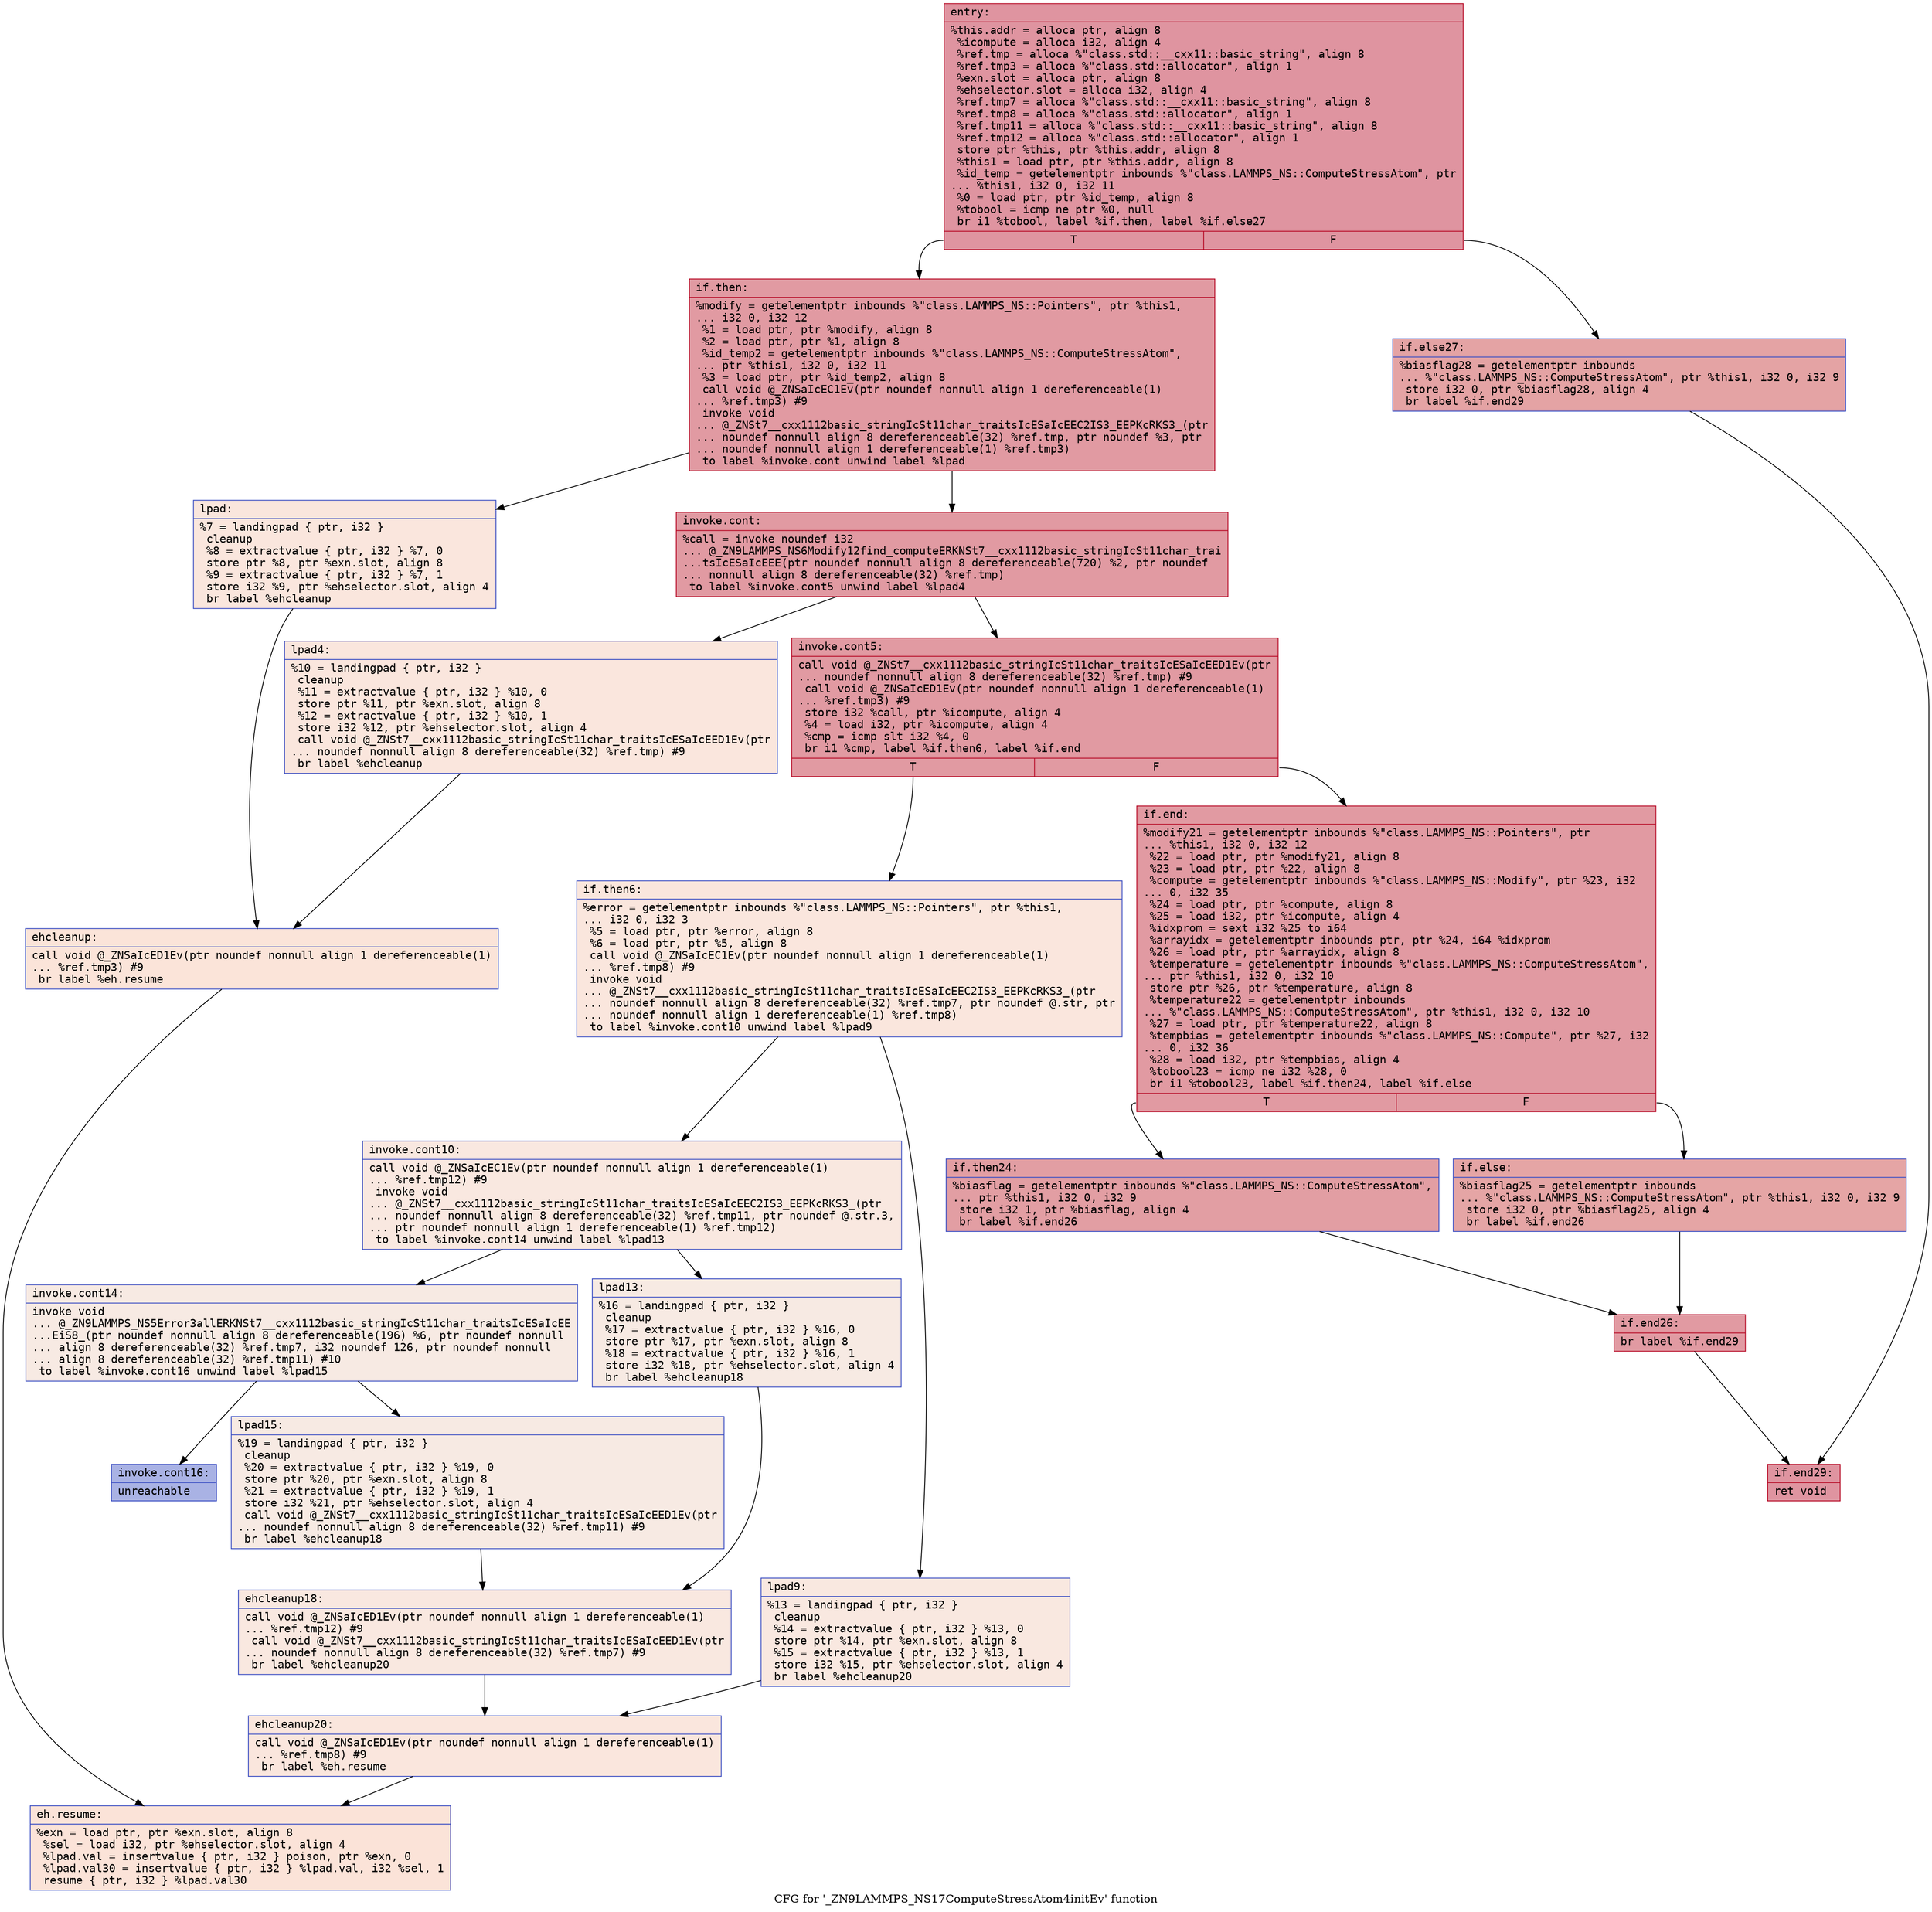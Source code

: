 digraph "CFG for '_ZN9LAMMPS_NS17ComputeStressAtom4initEv' function" {
	label="CFG for '_ZN9LAMMPS_NS17ComputeStressAtom4initEv' function";

	Node0x5632c9f6da80 [shape=record,color="#b70d28ff", style=filled, fillcolor="#b70d2870" fontname="Courier",label="{entry:\l|  %this.addr = alloca ptr, align 8\l  %icompute = alloca i32, align 4\l  %ref.tmp = alloca %\"class.std::__cxx11::basic_string\", align 8\l  %ref.tmp3 = alloca %\"class.std::allocator\", align 1\l  %exn.slot = alloca ptr, align 8\l  %ehselector.slot = alloca i32, align 4\l  %ref.tmp7 = alloca %\"class.std::__cxx11::basic_string\", align 8\l  %ref.tmp8 = alloca %\"class.std::allocator\", align 1\l  %ref.tmp11 = alloca %\"class.std::__cxx11::basic_string\", align 8\l  %ref.tmp12 = alloca %\"class.std::allocator\", align 1\l  store ptr %this, ptr %this.addr, align 8\l  %this1 = load ptr, ptr %this.addr, align 8\l  %id_temp = getelementptr inbounds %\"class.LAMMPS_NS::ComputeStressAtom\", ptr\l... %this1, i32 0, i32 11\l  %0 = load ptr, ptr %id_temp, align 8\l  %tobool = icmp ne ptr %0, null\l  br i1 %tobool, label %if.then, label %if.else27\l|{<s0>T|<s1>F}}"];
	Node0x5632c9f6da80:s0 -> Node0x5632c9f6e510[tooltip="entry -> if.then\nProbability 62.50%" ];
	Node0x5632c9f6da80:s1 -> Node0x5632c9f6e580[tooltip="entry -> if.else27\nProbability 37.50%" ];
	Node0x5632c9f6e510 [shape=record,color="#b70d28ff", style=filled, fillcolor="#bb1b2c70" fontname="Courier",label="{if.then:\l|  %modify = getelementptr inbounds %\"class.LAMMPS_NS::Pointers\", ptr %this1,\l... i32 0, i32 12\l  %1 = load ptr, ptr %modify, align 8\l  %2 = load ptr, ptr %1, align 8\l  %id_temp2 = getelementptr inbounds %\"class.LAMMPS_NS::ComputeStressAtom\",\l... ptr %this1, i32 0, i32 11\l  %3 = load ptr, ptr %id_temp2, align 8\l  call void @_ZNSaIcEC1Ev(ptr noundef nonnull align 1 dereferenceable(1)\l... %ref.tmp3) #9\l  invoke void\l... @_ZNSt7__cxx1112basic_stringIcSt11char_traitsIcESaIcEEC2IS3_EEPKcRKS3_(ptr\l... noundef nonnull align 8 dereferenceable(32) %ref.tmp, ptr noundef %3, ptr\l... noundef nonnull align 1 dereferenceable(1) %ref.tmp3)\l          to label %invoke.cont unwind label %lpad\l}"];
	Node0x5632c9f6e510 -> Node0x5632c9f6eb80[tooltip="if.then -> invoke.cont\nProbability 100.00%" ];
	Node0x5632c9f6e510 -> Node0x5632c9f6ec00[tooltip="if.then -> lpad\nProbability 0.00%" ];
	Node0x5632c9f6eb80 [shape=record,color="#b70d28ff", style=filled, fillcolor="#bb1b2c70" fontname="Courier",label="{invoke.cont:\l|  %call = invoke noundef i32\l... @_ZN9LAMMPS_NS6Modify12find_computeERKNSt7__cxx1112basic_stringIcSt11char_trai\l...tsIcESaIcEEE(ptr noundef nonnull align 8 dereferenceable(720) %2, ptr noundef\l... nonnull align 8 dereferenceable(32) %ref.tmp)\l          to label %invoke.cont5 unwind label %lpad4\l}"];
	Node0x5632c9f6eb80 -> Node0x5632c9f6eb30[tooltip="invoke.cont -> invoke.cont5\nProbability 100.00%" ];
	Node0x5632c9f6eb80 -> Node0x5632c9f6eea0[tooltip="invoke.cont -> lpad4\nProbability 0.00%" ];
	Node0x5632c9f6eb30 [shape=record,color="#b70d28ff", style=filled, fillcolor="#bb1b2c70" fontname="Courier",label="{invoke.cont5:\l|  call void @_ZNSt7__cxx1112basic_stringIcSt11char_traitsIcESaIcEED1Ev(ptr\l... noundef nonnull align 8 dereferenceable(32) %ref.tmp) #9\l  call void @_ZNSaIcED1Ev(ptr noundef nonnull align 1 dereferenceable(1)\l... %ref.tmp3) #9\l  store i32 %call, ptr %icompute, align 4\l  %4 = load i32, ptr %icompute, align 4\l  %cmp = icmp slt i32 %4, 0\l  br i1 %cmp, label %if.then6, label %if.end\l|{<s0>T|<s1>F}}"];
	Node0x5632c9f6eb30:s0 -> Node0x5632c9f6e160[tooltip="invoke.cont5 -> if.then6\nProbability 0.00%" ];
	Node0x5632c9f6eb30:s1 -> Node0x5632c9f6e1e0[tooltip="invoke.cont5 -> if.end\nProbability 100.00%" ];
	Node0x5632c9f6e160 [shape=record,color="#3d50c3ff", style=filled, fillcolor="#f3c7b170" fontname="Courier",label="{if.then6:\l|  %error = getelementptr inbounds %\"class.LAMMPS_NS::Pointers\", ptr %this1,\l... i32 0, i32 3\l  %5 = load ptr, ptr %error, align 8\l  %6 = load ptr, ptr %5, align 8\l  call void @_ZNSaIcEC1Ev(ptr noundef nonnull align 1 dereferenceable(1)\l... %ref.tmp8) #9\l  invoke void\l... @_ZNSt7__cxx1112basic_stringIcSt11char_traitsIcESaIcEEC2IS3_EEPKcRKS3_(ptr\l... noundef nonnull align 8 dereferenceable(32) %ref.tmp7, ptr noundef @.str, ptr\l... noundef nonnull align 1 dereferenceable(1) %ref.tmp8)\l          to label %invoke.cont10 unwind label %lpad9\l}"];
	Node0x5632c9f6e160 -> Node0x5632c9f6fb20[tooltip="if.then6 -> invoke.cont10\nProbability 50.00%" ];
	Node0x5632c9f6e160 -> Node0x5632c9f6fba0[tooltip="if.then6 -> lpad9\nProbability 50.00%" ];
	Node0x5632c9f6fb20 [shape=record,color="#3d50c3ff", style=filled, fillcolor="#f1ccb870" fontname="Courier",label="{invoke.cont10:\l|  call void @_ZNSaIcEC1Ev(ptr noundef nonnull align 1 dereferenceable(1)\l... %ref.tmp12) #9\l  invoke void\l... @_ZNSt7__cxx1112basic_stringIcSt11char_traitsIcESaIcEEC2IS3_EEPKcRKS3_(ptr\l... noundef nonnull align 8 dereferenceable(32) %ref.tmp11, ptr noundef @.str.3,\l... ptr noundef nonnull align 1 dereferenceable(1) %ref.tmp12)\l          to label %invoke.cont14 unwind label %lpad13\l}"];
	Node0x5632c9f6fb20 -> Node0x5632c9f6ff20[tooltip="invoke.cont10 -> invoke.cont14\nProbability 50.00%" ];
	Node0x5632c9f6fb20 -> Node0x5632c9f6ff70[tooltip="invoke.cont10 -> lpad13\nProbability 50.00%" ];
	Node0x5632c9f6ff20 [shape=record,color="#3d50c3ff", style=filled, fillcolor="#eed0c070" fontname="Courier",label="{invoke.cont14:\l|  invoke void\l... @_ZN9LAMMPS_NS5Error3allERKNSt7__cxx1112basic_stringIcSt11char_traitsIcESaIcEE\l...EiS8_(ptr noundef nonnull align 8 dereferenceable(196) %6, ptr noundef nonnull\l... align 8 dereferenceable(32) %ref.tmp7, i32 noundef 126, ptr noundef nonnull\l... align 8 dereferenceable(32) %ref.tmp11) #10\l          to label %invoke.cont16 unwind label %lpad15\l}"];
	Node0x5632c9f6ff20 -> Node0x5632c9f6fed0[tooltip="invoke.cont14 -> invoke.cont16\nProbability 0.00%" ];
	Node0x5632c9f6ff20 -> Node0x5632c9f70290[tooltip="invoke.cont14 -> lpad15\nProbability 100.00%" ];
	Node0x5632c9f6fed0 [shape=record,color="#3d50c3ff", style=filled, fillcolor="#3d50c370" fontname="Courier",label="{invoke.cont16:\l|  unreachable\l}"];
	Node0x5632c9f6ec00 [shape=record,color="#3d50c3ff", style=filled, fillcolor="#f3c7b170" fontname="Courier",label="{lpad:\l|  %7 = landingpad \{ ptr, i32 \}\l          cleanup\l  %8 = extractvalue \{ ptr, i32 \} %7, 0\l  store ptr %8, ptr %exn.slot, align 8\l  %9 = extractvalue \{ ptr, i32 \} %7, 1\l  store i32 %9, ptr %ehselector.slot, align 4\l  br label %ehcleanup\l}"];
	Node0x5632c9f6ec00 -> Node0x5632c9f70850[tooltip="lpad -> ehcleanup\nProbability 100.00%" ];
	Node0x5632c9f6eea0 [shape=record,color="#3d50c3ff", style=filled, fillcolor="#f3c7b170" fontname="Courier",label="{lpad4:\l|  %10 = landingpad \{ ptr, i32 \}\l          cleanup\l  %11 = extractvalue \{ ptr, i32 \} %10, 0\l  store ptr %11, ptr %exn.slot, align 8\l  %12 = extractvalue \{ ptr, i32 \} %10, 1\l  store i32 %12, ptr %ehselector.slot, align 4\l  call void @_ZNSt7__cxx1112basic_stringIcSt11char_traitsIcESaIcEED1Ev(ptr\l... noundef nonnull align 8 dereferenceable(32) %ref.tmp) #9\l  br label %ehcleanup\l}"];
	Node0x5632c9f6eea0 -> Node0x5632c9f70850[tooltip="lpad4 -> ehcleanup\nProbability 100.00%" ];
	Node0x5632c9f70850 [shape=record,color="#3d50c3ff", style=filled, fillcolor="#f5c1a970" fontname="Courier",label="{ehcleanup:\l|  call void @_ZNSaIcED1Ev(ptr noundef nonnull align 1 dereferenceable(1)\l... %ref.tmp3) #9\l  br label %eh.resume\l}"];
	Node0x5632c9f70850 -> Node0x5632c9f70d70[tooltip="ehcleanup -> eh.resume\nProbability 100.00%" ];
	Node0x5632c9f6fba0 [shape=record,color="#3d50c3ff", style=filled, fillcolor="#f1ccb870" fontname="Courier",label="{lpad9:\l|  %13 = landingpad \{ ptr, i32 \}\l          cleanup\l  %14 = extractvalue \{ ptr, i32 \} %13, 0\l  store ptr %14, ptr %exn.slot, align 8\l  %15 = extractvalue \{ ptr, i32 \} %13, 1\l  store i32 %15, ptr %ehselector.slot, align 4\l  br label %ehcleanup20\l}"];
	Node0x5632c9f6fba0 -> Node0x5632c9f710c0[tooltip="lpad9 -> ehcleanup20\nProbability 100.00%" ];
	Node0x5632c9f6ff70 [shape=record,color="#3d50c3ff", style=filled, fillcolor="#eed0c070" fontname="Courier",label="{lpad13:\l|  %16 = landingpad \{ ptr, i32 \}\l          cleanup\l  %17 = extractvalue \{ ptr, i32 \} %16, 0\l  store ptr %17, ptr %exn.slot, align 8\l  %18 = extractvalue \{ ptr, i32 \} %16, 1\l  store i32 %18, ptr %ehselector.slot, align 4\l  br label %ehcleanup18\l}"];
	Node0x5632c9f6ff70 -> Node0x5632c9f71430[tooltip="lpad13 -> ehcleanup18\nProbability 100.00%" ];
	Node0x5632c9f70290 [shape=record,color="#3d50c3ff", style=filled, fillcolor="#eed0c070" fontname="Courier",label="{lpad15:\l|  %19 = landingpad \{ ptr, i32 \}\l          cleanup\l  %20 = extractvalue \{ ptr, i32 \} %19, 0\l  store ptr %20, ptr %exn.slot, align 8\l  %21 = extractvalue \{ ptr, i32 \} %19, 1\l  store i32 %21, ptr %ehselector.slot, align 4\l  call void @_ZNSt7__cxx1112basic_stringIcSt11char_traitsIcESaIcEED1Ev(ptr\l... noundef nonnull align 8 dereferenceable(32) %ref.tmp11) #9\l  br label %ehcleanup18\l}"];
	Node0x5632c9f70290 -> Node0x5632c9f71430[tooltip="lpad15 -> ehcleanup18\nProbability 100.00%" ];
	Node0x5632c9f71430 [shape=record,color="#3d50c3ff", style=filled, fillcolor="#f1ccb870" fontname="Courier",label="{ehcleanup18:\l|  call void @_ZNSaIcED1Ev(ptr noundef nonnull align 1 dereferenceable(1)\l... %ref.tmp12) #9\l  call void @_ZNSt7__cxx1112basic_stringIcSt11char_traitsIcESaIcEED1Ev(ptr\l... noundef nonnull align 8 dereferenceable(32) %ref.tmp7) #9\l  br label %ehcleanup20\l}"];
	Node0x5632c9f71430 -> Node0x5632c9f710c0[tooltip="ehcleanup18 -> ehcleanup20\nProbability 100.00%" ];
	Node0x5632c9f710c0 [shape=record,color="#3d50c3ff", style=filled, fillcolor="#f3c7b170" fontname="Courier",label="{ehcleanup20:\l|  call void @_ZNSaIcED1Ev(ptr noundef nonnull align 1 dereferenceable(1)\l... %ref.tmp8) #9\l  br label %eh.resume\l}"];
	Node0x5632c9f710c0 -> Node0x5632c9f70d70[tooltip="ehcleanup20 -> eh.resume\nProbability 100.00%" ];
	Node0x5632c9f6e1e0 [shape=record,color="#b70d28ff", style=filled, fillcolor="#bb1b2c70" fontname="Courier",label="{if.end:\l|  %modify21 = getelementptr inbounds %\"class.LAMMPS_NS::Pointers\", ptr\l... %this1, i32 0, i32 12\l  %22 = load ptr, ptr %modify21, align 8\l  %23 = load ptr, ptr %22, align 8\l  %compute = getelementptr inbounds %\"class.LAMMPS_NS::Modify\", ptr %23, i32\l... 0, i32 35\l  %24 = load ptr, ptr %compute, align 8\l  %25 = load i32, ptr %icompute, align 4\l  %idxprom = sext i32 %25 to i64\l  %arrayidx = getelementptr inbounds ptr, ptr %24, i64 %idxprom\l  %26 = load ptr, ptr %arrayidx, align 8\l  %temperature = getelementptr inbounds %\"class.LAMMPS_NS::ComputeStressAtom\",\l... ptr %this1, i32 0, i32 10\l  store ptr %26, ptr %temperature, align 8\l  %temperature22 = getelementptr inbounds\l... %\"class.LAMMPS_NS::ComputeStressAtom\", ptr %this1, i32 0, i32 10\l  %27 = load ptr, ptr %temperature22, align 8\l  %tempbias = getelementptr inbounds %\"class.LAMMPS_NS::Compute\", ptr %27, i32\l... 0, i32 36\l  %28 = load i32, ptr %tempbias, align 4\l  %tobool23 = icmp ne i32 %28, 0\l  br i1 %tobool23, label %if.then24, label %if.else\l|{<s0>T|<s1>F}}"];
	Node0x5632c9f6e1e0:s0 -> Node0x5632c9f72840[tooltip="if.end -> if.then24\nProbability 62.50%" ];
	Node0x5632c9f6e1e0:s1 -> Node0x5632c9f728c0[tooltip="if.end -> if.else\nProbability 37.50%" ];
	Node0x5632c9f72840 [shape=record,color="#3d50c3ff", style=filled, fillcolor="#be242e70" fontname="Courier",label="{if.then24:\l|  %biasflag = getelementptr inbounds %\"class.LAMMPS_NS::ComputeStressAtom\",\l... ptr %this1, i32 0, i32 9\l  store i32 1, ptr %biasflag, align 4\l  br label %if.end26\l}"];
	Node0x5632c9f72840 -> Node0x5632c9f731c0[tooltip="if.then24 -> if.end26\nProbability 100.00%" ];
	Node0x5632c9f728c0 [shape=record,color="#3d50c3ff", style=filled, fillcolor="#c5333470" fontname="Courier",label="{if.else:\l|  %biasflag25 = getelementptr inbounds\l... %\"class.LAMMPS_NS::ComputeStressAtom\", ptr %this1, i32 0, i32 9\l  store i32 0, ptr %biasflag25, align 4\l  br label %if.end26\l}"];
	Node0x5632c9f728c0 -> Node0x5632c9f731c0[tooltip="if.else -> if.end26\nProbability 100.00%" ];
	Node0x5632c9f731c0 [shape=record,color="#b70d28ff", style=filled, fillcolor="#bb1b2c70" fontname="Courier",label="{if.end26:\l|  br label %if.end29\l}"];
	Node0x5632c9f731c0 -> Node0x5632c9f734b0[tooltip="if.end26 -> if.end29\nProbability 100.00%" ];
	Node0x5632c9f6e580 [shape=record,color="#3d50c3ff", style=filled, fillcolor="#c32e3170" fontname="Courier",label="{if.else27:\l|  %biasflag28 = getelementptr inbounds\l... %\"class.LAMMPS_NS::ComputeStressAtom\", ptr %this1, i32 0, i32 9\l  store i32 0, ptr %biasflag28, align 4\l  br label %if.end29\l}"];
	Node0x5632c9f6e580 -> Node0x5632c9f734b0[tooltip="if.else27 -> if.end29\nProbability 100.00%" ];
	Node0x5632c9f734b0 [shape=record,color="#b70d28ff", style=filled, fillcolor="#b70d2870" fontname="Courier",label="{if.end29:\l|  ret void\l}"];
	Node0x5632c9f70d70 [shape=record,color="#3d50c3ff", style=filled, fillcolor="#f6bfa670" fontname="Courier",label="{eh.resume:\l|  %exn = load ptr, ptr %exn.slot, align 8\l  %sel = load i32, ptr %ehselector.slot, align 4\l  %lpad.val = insertvalue \{ ptr, i32 \} poison, ptr %exn, 0\l  %lpad.val30 = insertvalue \{ ptr, i32 \} %lpad.val, i32 %sel, 1\l  resume \{ ptr, i32 \} %lpad.val30\l}"];
}
